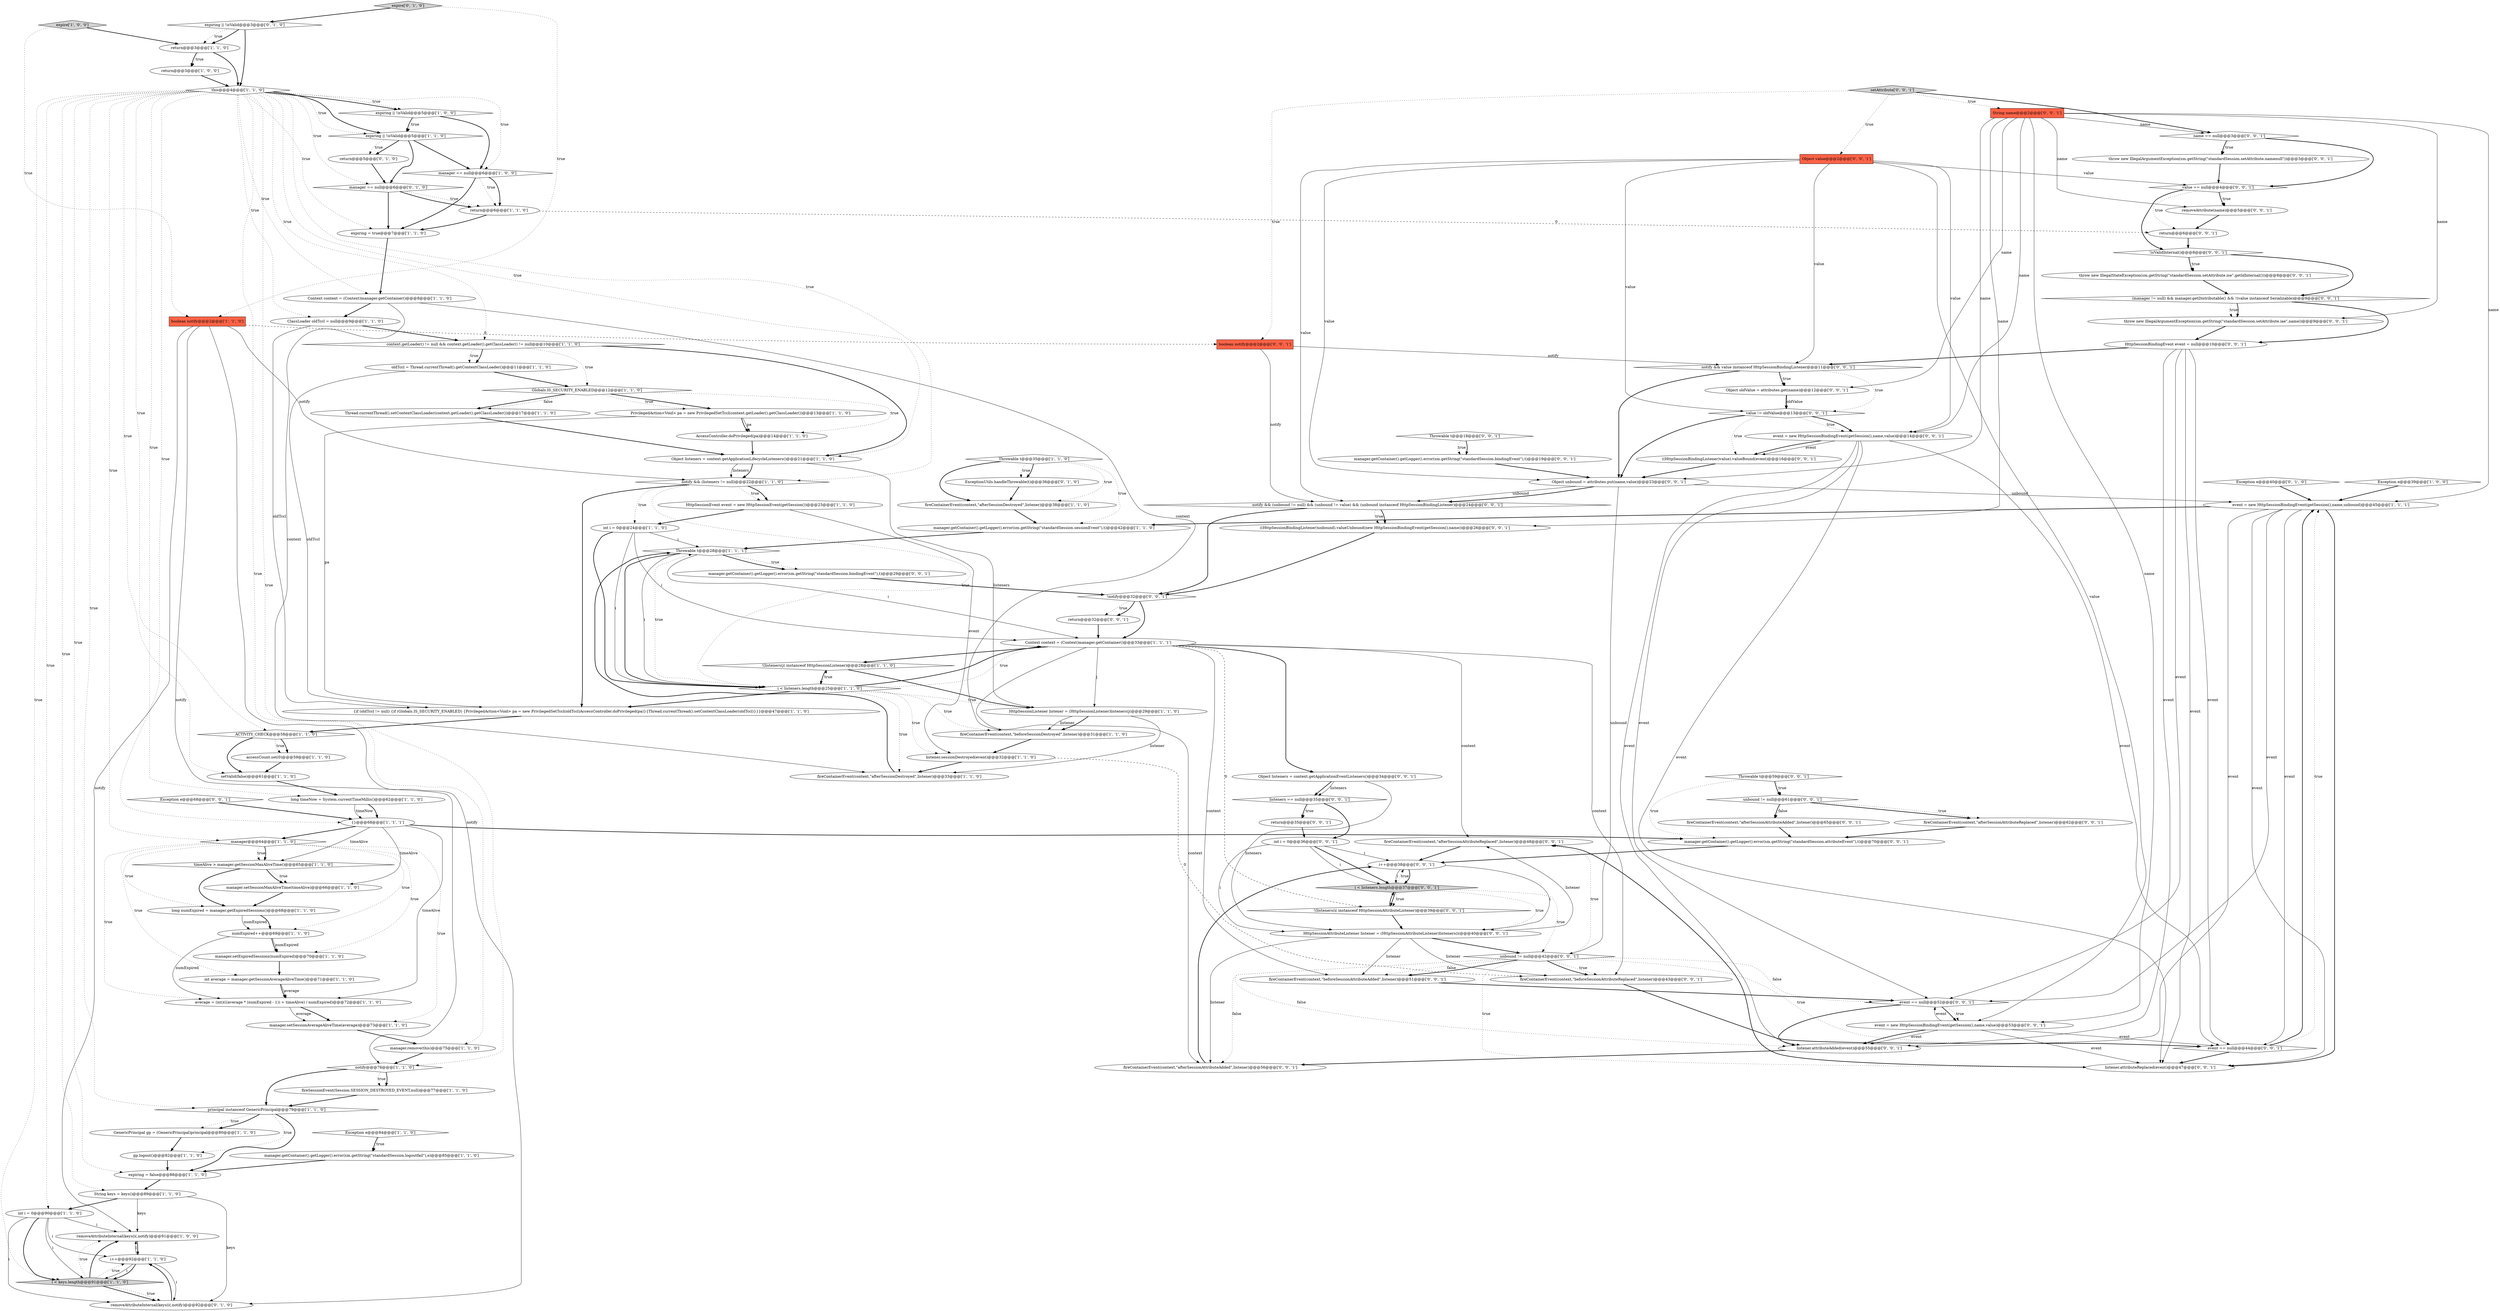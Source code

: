 digraph {
27 [style = filled, label = "int average = manager.getSessionAverageAliveTime()@@@71@@@['1', '1', '0']", fillcolor = white, shape = ellipse image = "AAA0AAABBB1BBB"];
52 [style = filled, label = "listener.sessionDestroyed(event)@@@32@@@['1', '1', '0']", fillcolor = white, shape = ellipse image = "AAA0AAABBB1BBB"];
66 [style = filled, label = "return@@@5@@@['0', '1', '0']", fillcolor = white, shape = ellipse image = "AAA0AAABBB2BBB"];
44 [style = filled, label = "long numExpired = manager.getExpiredSessions()@@@68@@@['1', '1', '0']", fillcolor = white, shape = ellipse image = "AAA0AAABBB1BBB"];
92 [style = filled, label = "Object oldValue = attributes.get(name)@@@12@@@['0', '0', '1']", fillcolor = white, shape = ellipse image = "AAA0AAABBB3BBB"];
22 [style = filled, label = "manager.remove(this)@@@75@@@['1', '1', '0']", fillcolor = white, shape = ellipse image = "AAA0AAABBB1BBB"];
12 [style = filled, label = "return@@@6@@@['1', '1', '0']", fillcolor = white, shape = ellipse image = "AAA0AAABBB1BBB"];
24 [style = filled, label = "context.getLoader() != null && context.getLoader().getClassLoader() != null@@@10@@@['1', '1', '0']", fillcolor = white, shape = diamond image = "AAA0AAABBB1BBB"];
110 [style = filled, label = "fireContainerEvent(context,\"afterSessionAttributeReplaced\",listener)@@@48@@@['0', '0', '1']", fillcolor = white, shape = ellipse image = "AAA0AAABBB3BBB"];
95 [style = filled, label = "HttpSessionAttributeListener listener = (HttpSessionAttributeListener)listeners(i(@@@40@@@['0', '0', '1']", fillcolor = white, shape = ellipse image = "AAA0AAABBB3BBB"];
36 [style = filled, label = "Throwable t@@@28@@@['1', '1', '1']", fillcolor = white, shape = diamond image = "AAA0AAABBB1BBB"];
81 [style = filled, label = "fireContainerEvent(context,\"afterSessionAttributeAdded\",listener)@@@56@@@['0', '0', '1']", fillcolor = white, shape = ellipse image = "AAA0AAABBB3BBB"];
26 [style = filled, label = "!(listeners(j( instanceof HttpSessionListener)@@@28@@@['1', '1', '0']", fillcolor = white, shape = diamond image = "AAA0AAABBB1BBB"];
54 [style = filled, label = "oldTccl = Thread.currentThread().getContextClassLoader()@@@11@@@['1', '1', '0']", fillcolor = white, shape = ellipse image = "AAA0AAABBB1BBB"];
79 [style = filled, label = "((HttpSessionBindingListener)unbound).valueUnbound(new HttpSessionBindingEvent(getSession(),name))@@@26@@@['0', '0', '1']", fillcolor = white, shape = ellipse image = "AAA0AAABBB3BBB"];
112 [style = filled, label = "fireContainerEvent(context,\"afterSessionAttributeAdded\",listener)@@@65@@@['0', '0', '1']", fillcolor = white, shape = ellipse image = "AAA0AAABBB3BBB"];
49 [style = filled, label = "i < keys.length@@@91@@@['1', '1', '0']", fillcolor = lightgray, shape = diamond image = "AAA0AAABBB1BBB"];
10 [style = filled, label = "manager.setSessionAverageAliveTime(average)@@@73@@@['1', '1', '0']", fillcolor = white, shape = ellipse image = "AAA0AAABBB1BBB"];
2 [style = filled, label = "removeAttributeInternal(keys(i(,notify)@@@91@@@['1', '0', '0']", fillcolor = white, shape = ellipse image = "AAA0AAABBB1BBB"];
40 [style = filled, label = "expiring = false@@@88@@@['1', '1', '0']", fillcolor = white, shape = ellipse image = "AAA0AAABBB1BBB"];
41 [style = filled, label = "fireContainerEvent(context,\"beforeSessionDestroyed\",listener)@@@31@@@['1', '1', '0']", fillcolor = white, shape = ellipse image = "AAA0AAABBB1BBB"];
50 [style = filled, label = "average = (int)(((average * (numExpired - 1)) + timeAlive) / numExpired)@@@72@@@['1', '1', '0']", fillcolor = white, shape = ellipse image = "AAA0AAABBB1BBB"];
59 [style = filled, label = "return@@@3@@@['1', '1', '0']", fillcolor = white, shape = ellipse image = "AAA0AAABBB1BBB"];
114 [style = filled, label = "Throwable t@@@18@@@['0', '0', '1']", fillcolor = white, shape = diamond image = "AAA0AAABBB3BBB"];
98 [style = filled, label = "return@@@35@@@['0', '0', '1']", fillcolor = white, shape = ellipse image = "AAA0AAABBB3BBB"];
90 [style = filled, label = "manager.getContainer().getLogger().error(sm.getString(\"standardSession.bindingEvent\"),t)@@@29@@@['0', '0', '1']", fillcolor = white, shape = ellipse image = "AAA0AAABBB3BBB"];
35 [style = filled, label = "manager.setExpiredSessions(numExpired)@@@70@@@['1', '1', '0']", fillcolor = white, shape = ellipse image = "AAA0AAABBB1BBB"];
103 [style = filled, label = "!isValidInternal()@@@8@@@['0', '0', '1']", fillcolor = white, shape = diamond image = "AAA0AAABBB3BBB"];
85 [style = filled, label = "throw new IllegalStateException(sm.getString(\"standardSession.setAttribute.ise\",getIdInternal()))@@@8@@@['0', '0', '1']", fillcolor = white, shape = ellipse image = "AAA0AAABBB3BBB"];
23 [style = filled, label = "notify@@@76@@@['1', '1', '0']", fillcolor = white, shape = diamond image = "AAA0AAABBB1BBB"];
13 [style = filled, label = "manager.getContainer().getLogger().error(sm.getString(\"standardSession.sessionEvent\"),t)@@@42@@@['1', '1', '0']", fillcolor = white, shape = ellipse image = "AAA0AAABBB1BBB"];
4 [style = filled, label = "i < listeners.length@@@25@@@['1', '1', '0']", fillcolor = white, shape = diamond image = "AAA0AAABBB1BBB"];
5 [style = filled, label = "{}@@@68@@@['1', '1', '1']", fillcolor = white, shape = ellipse image = "AAA0AAABBB1BBB"];
86 [style = filled, label = "(manager != null) && manager.getDistributable() && !(value instanceof Serializable)@@@9@@@['0', '0', '1']", fillcolor = white, shape = diamond image = "AAA0AAABBB3BBB"];
16 [style = filled, label = "ClassLoader oldTccl = null@@@9@@@['1', '1', '0']", fillcolor = white, shape = ellipse image = "AAA0AAABBB1BBB"];
72 [style = filled, label = "event == null@@@52@@@['0', '0', '1']", fillcolor = white, shape = diamond image = "AAA0AAABBB3BBB"];
20 [style = filled, label = "Object listeners = context.getApplicationLifecycleListeners()@@@21@@@['1', '1', '0']", fillcolor = white, shape = ellipse image = "AAA0AAABBB1BBB"];
7 [style = filled, label = "int i = 0@@@24@@@['1', '1', '0']", fillcolor = white, shape = ellipse image = "AAA0AAABBB1BBB"];
93 [style = filled, label = "return@@@32@@@['0', '0', '1']", fillcolor = white, shape = ellipse image = "AAA0AAABBB3BBB"];
28 [style = filled, label = "Exception e@@@84@@@['1', '1', '0']", fillcolor = white, shape = diamond image = "AAA0AAABBB1BBB"];
89 [style = filled, label = "Throwable t@@@59@@@['0', '0', '1']", fillcolor = white, shape = diamond image = "AAA0AAABBB3BBB"];
121 [style = filled, label = "manager.getContainer().getLogger().error(sm.getString(\"standardSession.bindingEvent\"),t)@@@19@@@['0', '0', '1']", fillcolor = white, shape = ellipse image = "AAA0AAABBB3BBB"];
69 [style = filled, label = "ExceptionUtils.handleThrowable(t)@@@36@@@['0', '1', '0']", fillcolor = white, shape = ellipse image = "AAA1AAABBB2BBB"];
14 [style = filled, label = "manager.getContainer().getLogger().error(sm.getString(\"standardSession.logoutfail\"),e)@@@85@@@['1', '1', '0']", fillcolor = white, shape = ellipse image = "AAA0AAABBB1BBB"];
119 [style = filled, label = "fireContainerEvent(context,\"beforeSessionAttributeAdded\",listener)@@@51@@@['0', '0', '1']", fillcolor = white, shape = ellipse image = "AAA0AAABBB3BBB"];
120 [style = filled, label = "removeAttribute(name)@@@5@@@['0', '0', '1']", fillcolor = white, shape = ellipse image = "AAA0AAABBB3BBB"];
70 [style = filled, label = "expire['0', '1', '0']", fillcolor = lightgray, shape = diamond image = "AAA0AAABBB2BBB"];
84 [style = filled, label = "throw new IllegalArgumentException(sm.getString(\"standardSession.setAttribute.namenull\"))@@@3@@@['0', '0', '1']", fillcolor = white, shape = ellipse image = "AAA0AAABBB3BBB"];
47 [style = filled, label = "expiring || !isValid@@@5@@@['1', '1', '0']", fillcolor = white, shape = diamond image = "AAA0AAABBB1BBB"];
107 [style = filled, label = "i < listeners.length@@@37@@@['0', '0', '1']", fillcolor = lightgray, shape = diamond image = "AAA0AAABBB3BBB"];
77 [style = filled, label = "listener.attributeReplaced(event)@@@47@@@['0', '0', '1']", fillcolor = white, shape = ellipse image = "AAA0AAABBB3BBB"];
65 [style = filled, label = "Exception e@@@40@@@['0', '1', '0']", fillcolor = white, shape = diamond image = "AAA0AAABBB2BBB"];
99 [style = filled, label = "Exception e@@@68@@@['0', '0', '1']", fillcolor = white, shape = diamond image = "AAA0AAABBB3BBB"];
73 [style = filled, label = "HttpSessionBindingEvent event = null@@@10@@@['0', '0', '1']", fillcolor = white, shape = ellipse image = "AAA0AAABBB3BBB"];
34 [style = filled, label = "boolean notify@@@2@@@['1', '1', '0']", fillcolor = tomato, shape = box image = "AAA0AAABBB1BBB"];
21 [style = filled, label = "HttpSessionListener listener = (HttpSessionListener)listeners(j(@@@29@@@['1', '1', '0']", fillcolor = white, shape = ellipse image = "AAA0AAABBB1BBB"];
118 [style = filled, label = "fireContainerEvent(context,\"afterSessionAttributeReplaced\",listener)@@@62@@@['0', '0', '1']", fillcolor = white, shape = ellipse image = "AAA0AAABBB3BBB"];
74 [style = filled, label = "event = new HttpSessionBindingEvent(getSession(),name,value)@@@53@@@['0', '0', '1']", fillcolor = white, shape = ellipse image = "AAA0AAABBB3BBB"];
8 [style = filled, label = "{if (oldTccl != null) {if (Globals.IS_SECURITY_ENABLED) {PrivilegedAction<Void> pa = new PrivilegedSetTccl(oldTccl)AccessController.doPrivileged(pa)}{Thread.currentThread().setContextClassLoader(oldTccl)}}}@@@47@@@['1', '1', '0']", fillcolor = white, shape = ellipse image = "AAA0AAABBB1BBB"];
109 [style = filled, label = "name == null@@@3@@@['0', '0', '1']", fillcolor = white, shape = diamond image = "AAA0AAABBB3BBB"];
62 [style = filled, label = "fireSessionEvent(Session.SESSION_DESTROYED_EVENT,null)@@@77@@@['1', '1', '0']", fillcolor = white, shape = ellipse image = "AAA0AAABBB1BBB"];
25 [style = filled, label = "expiring || !isValid@@@5@@@['1', '0', '0']", fillcolor = white, shape = diamond image = "AAA0AAABBB1BBB"];
3 [style = filled, label = "principal instanceof GenericPrincipal@@@79@@@['1', '1', '0']", fillcolor = white, shape = diamond image = "AAA0AAABBB1BBB"];
57 [style = filled, label = "Globals.IS_SECURITY_ENABLED@@@12@@@['1', '1', '0']", fillcolor = white, shape = diamond image = "AAA0AAABBB1BBB"];
1 [style = filled, label = "String keys = keys()@@@89@@@['1', '1', '0']", fillcolor = white, shape = ellipse image = "AAA0AAABBB1BBB"];
80 [style = filled, label = "listener.attributeAdded(event)@@@55@@@['0', '0', '1']", fillcolor = white, shape = ellipse image = "AAA0AAABBB3BBB"];
48 [style = filled, label = "event = new HttpSessionBindingEvent(getSession(),name,unbound)@@@45@@@['1', '1', '1']", fillcolor = white, shape = ellipse image = "AAA0AAABBB1BBB"];
102 [style = filled, label = "boolean notify@@@2@@@['0', '0', '1']", fillcolor = tomato, shape = box image = "AAA0AAABBB3BBB"];
53 [style = filled, label = "notify && (listeners != null)@@@22@@@['1', '1', '0']", fillcolor = white, shape = diamond image = "AAA0AAABBB1BBB"];
39 [style = filled, label = "ACTIVITY_CHECK@@@58@@@['1', '1', '0']", fillcolor = white, shape = diamond image = "AAA0AAABBB1BBB"];
91 [style = filled, label = "String name@@@2@@@['0', '0', '1']", fillcolor = tomato, shape = box image = "AAA0AAABBB3BBB"];
60 [style = filled, label = "expiring = true@@@7@@@['1', '1', '0']", fillcolor = white, shape = ellipse image = "AAA0AAABBB1BBB"];
64 [style = filled, label = "expiring || !isValid@@@3@@@['0', '1', '0']", fillcolor = white, shape = diamond image = "AAA0AAABBB2BBB"];
94 [style = filled, label = "((HttpSessionBindingListener)value).valueBound(event)@@@16@@@['0', '0', '1']", fillcolor = white, shape = ellipse image = "AAA0AAABBB3BBB"];
115 [style = filled, label = "i++@@@38@@@['0', '0', '1']", fillcolor = white, shape = ellipse image = "AAA0AAABBB3BBB"];
33 [style = filled, label = "AccessController.doPrivileged(pa)@@@14@@@['1', '1', '0']", fillcolor = white, shape = ellipse image = "AAA0AAABBB1BBB"];
11 [style = filled, label = "i++@@@92@@@['1', '1', '0']", fillcolor = white, shape = ellipse image = "AAA0AAABBB1BBB"];
46 [style = filled, label = "accessCount.set(0)@@@59@@@['1', '1', '0']", fillcolor = white, shape = ellipse image = "AAA0AAABBB1BBB"];
58 [style = filled, label = "timeAlive > manager.getSessionMaxAliveTime()@@@65@@@['1', '1', '0']", fillcolor = white, shape = diamond image = "AAA0AAABBB1BBB"];
43 [style = filled, label = "setValid(false)@@@61@@@['1', '1', '0']", fillcolor = white, shape = ellipse image = "AAA0AAABBB1BBB"];
111 [style = filled, label = "setAttribute['0', '0', '1']", fillcolor = lightgray, shape = diamond image = "AAA0AAABBB3BBB"];
104 [style = filled, label = "Object unbound = attributes.put(name,value)@@@23@@@['0', '0', '1']", fillcolor = white, shape = ellipse image = "AAA0AAABBB3BBB"];
116 [style = filled, label = "value != oldValue@@@13@@@['0', '0', '1']", fillcolor = white, shape = diamond image = "AAA0AAABBB3BBB"];
108 [style = filled, label = "manager.getContainer().getLogger().error(sm.getString(\"standardSession.attributeEvent\"),t)@@@70@@@['0', '0', '1']", fillcolor = white, shape = ellipse image = "AAA0AAABBB3BBB"];
101 [style = filled, label = "fireContainerEvent(context,\"beforeSessionAttributeReplaced\",listener)@@@43@@@['0', '0', '1']", fillcolor = white, shape = ellipse image = "AAA0AAABBB3BBB"];
31 [style = filled, label = "return@@@3@@@['1', '0', '0']", fillcolor = white, shape = ellipse image = "AAA0AAABBB1BBB"];
17 [style = filled, label = "Exception e@@@39@@@['1', '0', '0']", fillcolor = white, shape = diamond image = "AAA0AAABBB1BBB"];
37 [style = filled, label = "fireContainerEvent(context,\"afterSessionDestroyed\",listener)@@@38@@@['1', '1', '0']", fillcolor = white, shape = ellipse image = "AAA0AAABBB1BBB"];
56 [style = filled, label = "long timeNow = System.currentTimeMillis()@@@62@@@['1', '1', '0']", fillcolor = white, shape = ellipse image = "AAA0AAABBB1BBB"];
15 [style = filled, label = "expire['1', '0', '0']", fillcolor = lightgray, shape = diamond image = "AAA0AAABBB1BBB"];
29 [style = filled, label = "GenericPrincipal gp = (GenericPrincipal)principal@@@80@@@['1', '1', '0']", fillcolor = white, shape = ellipse image = "AAA0AAABBB1BBB"];
76 [style = filled, label = "Object listeners = context.getApplicationEventListeners()@@@34@@@['0', '0', '1']", fillcolor = white, shape = ellipse image = "AAA0AAABBB3BBB"];
78 [style = filled, label = "notify && value instanceof HttpSessionBindingListener@@@11@@@['0', '0', '1']", fillcolor = white, shape = diamond image = "AAA0AAABBB3BBB"];
87 [style = filled, label = "int i = 0@@@36@@@['0', '0', '1']", fillcolor = white, shape = ellipse image = "AAA0AAABBB3BBB"];
32 [style = filled, label = "this@@@4@@@['1', '1', '0']", fillcolor = white, shape = diamond image = "AAA0AAABBB1BBB"];
97 [style = filled, label = "unbound != null@@@42@@@['0', '0', '1']", fillcolor = white, shape = diamond image = "AAA0AAABBB3BBB"];
63 [style = filled, label = "Throwable t@@@35@@@['1', '1', '0']", fillcolor = white, shape = diamond image = "AAA0AAABBB1BBB"];
96 [style = filled, label = "Object value@@@2@@@['0', '0', '1']", fillcolor = tomato, shape = box image = "AAA0AAABBB3BBB"];
6 [style = filled, label = "manager == null@@@6@@@['1', '0', '0']", fillcolor = white, shape = diamond image = "AAA0AAABBB1BBB"];
38 [style = filled, label = "int i = 0@@@90@@@['1', '1', '0']", fillcolor = white, shape = ellipse image = "AAA0AAABBB1BBB"];
61 [style = filled, label = "PrivilegedAction<Void> pa = new PrivilegedSetTccl(context.getLoader().getClassLoader())@@@13@@@['1', '1', '0']", fillcolor = white, shape = ellipse image = "AAA0AAABBB1BBB"];
106 [style = filled, label = "listeners == null@@@35@@@['0', '0', '1']", fillcolor = white, shape = diamond image = "AAA0AAABBB3BBB"];
117 [style = filled, label = "value == null@@@4@@@['0', '0', '1']", fillcolor = white, shape = diamond image = "AAA0AAABBB3BBB"];
18 [style = filled, label = "gp.logout()@@@82@@@['1', '1', '0']", fillcolor = white, shape = ellipse image = "AAA0AAABBB1BBB"];
9 [style = filled, label = "HttpSessionEvent event = new HttpSessionEvent(getSession())@@@23@@@['1', '1', '0']", fillcolor = white, shape = ellipse image = "AAA0AAABBB1BBB"];
105 [style = filled, label = "throw new IllegalArgumentException(sm.getString(\"standardSession.setAttribute.iae\",name))@@@9@@@['0', '0', '1']", fillcolor = white, shape = ellipse image = "AAA0AAABBB3BBB"];
75 [style = filled, label = "unbound != null@@@61@@@['0', '0', '1']", fillcolor = white, shape = diamond image = "AAA0AAABBB3BBB"];
55 [style = filled, label = "Thread.currentThread().setContextClassLoader(context.getLoader().getClassLoader())@@@17@@@['1', '1', '0']", fillcolor = white, shape = ellipse image = "AAA0AAABBB1BBB"];
82 [style = filled, label = "event = new HttpSessionBindingEvent(getSession(),name,value)@@@14@@@['0', '0', '1']", fillcolor = white, shape = ellipse image = "AAA0AAABBB3BBB"];
0 [style = filled, label = "manager.setSessionMaxAliveTime(timeAlive)@@@66@@@['1', '1', '0']", fillcolor = white, shape = ellipse image = "AAA0AAABBB1BBB"];
83 [style = filled, label = "!(listeners(i( instanceof HttpSessionAttributeListener)@@@39@@@['0', '0', '1']", fillcolor = white, shape = diamond image = "AAA0AAABBB3BBB"];
19 [style = filled, label = "numExpired++@@@69@@@['1', '1', '0']", fillcolor = white, shape = ellipse image = "AAA0AAABBB1BBB"];
51 [style = filled, label = "Context context = (Context)manager.getContainer()@@@33@@@['1', '1', '1']", fillcolor = white, shape = ellipse image = "AAA0AAABBB1BBB"];
68 [style = filled, label = "manager == null@@@6@@@['0', '1', '0']", fillcolor = white, shape = diamond image = "AAA0AAABBB2BBB"];
30 [style = filled, label = "Context context = (Context)manager.getContainer()@@@8@@@['1', '1', '0']", fillcolor = white, shape = ellipse image = "AAA0AAABBB1BBB"];
88 [style = filled, label = "return@@@6@@@['0', '0', '1']", fillcolor = white, shape = ellipse image = "AAA0AAABBB3BBB"];
71 [style = filled, label = "notify && (unbound != null) && (unbound != value) && (unbound instanceof HttpSessionBindingListener)@@@24@@@['0', '0', '1']", fillcolor = white, shape = diamond image = "AAA0AAABBB3BBB"];
113 [style = filled, label = "!notify@@@32@@@['0', '0', '1']", fillcolor = white, shape = diamond image = "AAA0AAABBB3BBB"];
45 [style = filled, label = "manager@@@64@@@['1', '1', '0']", fillcolor = white, shape = diamond image = "AAA0AAABBB1BBB"];
67 [style = filled, label = "removeAttributeInternal(keys(i(,notify)@@@92@@@['0', '1', '0']", fillcolor = white, shape = ellipse image = "AAA0AAABBB2BBB"];
42 [style = filled, label = "fireContainerEvent(context,\"afterSessionDestroyed\",listener)@@@33@@@['1', '1', '0']", fillcolor = white, shape = ellipse image = "AAA0AAABBB1BBB"];
100 [style = filled, label = "event == null@@@44@@@['0', '0', '1']", fillcolor = white, shape = diamond image = "AAA0AAABBB3BBB"];
23->62 [style = bold, label=""];
49->2 [style = dotted, label="true"];
78->116 [style = dotted, label="true"];
68->60 [style = bold, label=""];
32->30 [style = dotted, label="true"];
90->113 [style = bold, label=""];
91->74 [style = solid, label="name"];
76->106 [style = bold, label=""];
32->45 [style = dotted, label="true"];
12->88 [style = dashed, label="0"];
11->2 [style = solid, label="i"];
111->102 [style = dotted, label="true"];
32->22 [style = dotted, label="true"];
61->33 [style = solid, label="pa"];
89->108 [style = dotted, label="true"];
108->115 [style = bold, label=""];
74->80 [style = solid, label="event"];
59->31 [style = dotted, label="true"];
111->109 [style = bold, label=""];
104->71 [style = solid, label="unbound"];
40->1 [style = bold, label=""];
61->8 [style = solid, label="pa"];
95->97 [style = bold, label=""];
43->56 [style = bold, label=""];
96->78 [style = solid, label="value"];
27->50 [style = solid, label="average"];
101->100 [style = bold, label=""];
96->71 [style = solid, label="value"];
32->47 [style = dotted, label="true"];
33->20 [style = bold, label=""];
80->81 [style = bold, label=""];
91->120 [style = solid, label="name"];
69->37 [style = bold, label=""];
75->112 [style = bold, label=""];
97->72 [style = dotted, label="false"];
34->23 [style = solid, label="notify"];
3->18 [style = dotted, label="true"];
74->100 [style = solid, label="event"];
55->20 [style = bold, label=""];
56->5 [style = bold, label=""];
6->12 [style = dotted, label="true"];
116->82 [style = dotted, label="true"];
21->41 [style = solid, label="listener"];
17->48 [style = bold, label=""];
19->35 [style = bold, label=""];
46->43 [style = bold, label=""];
77->110 [style = bold, label=""];
38->49 [style = bold, label=""];
82->80 [style = solid, label="event"];
103->85 [style = bold, label=""];
72->74 [style = bold, label=""];
39->43 [style = bold, label=""];
116->82 [style = bold, label=""];
32->3 [style = dotted, label="true"];
91->104 [style = solid, label="name"];
50->10 [style = bold, label=""];
81->115 [style = bold, label=""];
116->104 [style = bold, label=""];
52->101 [style = dashed, label="0"];
32->25 [style = bold, label=""];
1->67 [style = solid, label="keys"];
91->79 [style = solid, label="name"];
49->67 [style = bold, label=""];
50->10 [style = solid, label="average"];
91->109 [style = solid, label="name"];
102->78 [style = solid, label="notify"];
25->47 [style = dotted, label="true"];
29->18 [style = bold, label=""];
25->6 [style = bold, label=""];
97->101 [style = dotted, label="true"];
21->41 [style = bold, label=""];
51->26 [style = bold, label=""];
53->8 [style = bold, label=""];
79->113 [style = bold, label=""];
64->59 [style = bold, label=""];
19->35 [style = solid, label="numExpired"];
45->58 [style = dotted, label="true"];
53->9 [style = dotted, label="true"];
4->42 [style = dotted, label="true"];
24->57 [style = dotted, label="true"];
34->2 [style = solid, label="notify"];
82->94 [style = solid, label="event"];
48->77 [style = solid, label="event"];
7->4 [style = bold, label=""];
58->0 [style = dotted, label="true"];
25->47 [style = bold, label=""];
121->104 [style = bold, label=""];
34->102 [style = dashed, label="0"];
22->23 [style = bold, label=""];
114->121 [style = bold, label=""];
95->110 [style = solid, label="listener"];
62->3 [style = bold, label=""];
59->32 [style = bold, label=""];
51->21 [style = solid, label="j"];
36->90 [style = dotted, label="true"];
49->67 [style = dotted, label="true"];
71->79 [style = dotted, label="true"];
4->21 [style = dotted, label="true"];
6->60 [style = bold, label=""];
97->110 [style = dotted, label="true"];
100->48 [style = bold, label=""];
73->80 [style = solid, label="event"];
45->27 [style = dotted, label="true"];
31->32 [style = bold, label=""];
36->51 [style = solid, label="i"];
61->33 [style = bold, label=""];
11->49 [style = bold, label=""];
73->100 [style = solid, label="event"];
113->93 [style = dotted, label="true"];
82->100 [style = solid, label="event"];
117->120 [style = dotted, label="true"];
100->77 [style = bold, label=""];
57->55 [style = bold, label=""];
63->69 [style = dotted, label="true"];
104->71 [style = bold, label=""];
86->105 [style = dotted, label="true"];
49->2 [style = bold, label=""];
48->13 [style = bold, label=""];
51->76 [style = bold, label=""];
57->61 [style = bold, label=""];
51->81 [style = solid, label="context"];
32->68 [style = dotted, label="true"];
97->119 [style = dotted, label="false"];
36->4 [style = bold, label=""];
83->95 [style = bold, label=""];
107->115 [style = dotted, label="true"];
67->11 [style = bold, label=""];
19->50 [style = solid, label="numExpired"];
53->4 [style = dotted, label="true"];
82->94 [style = bold, label=""];
96->116 [style = solid, label="value"];
78->92 [style = dotted, label="true"];
26->4 [style = bold, label=""];
93->51 [style = bold, label=""];
89->75 [style = bold, label=""];
119->72 [style = bold, label=""];
32->40 [style = dotted, label="true"];
107->97 [style = dotted, label="true"];
104->97 [style = solid, label="unbound"];
68->12 [style = bold, label=""];
72->80 [style = bold, label=""];
84->117 [style = bold, label=""];
116->94 [style = dotted, label="true"];
20->53 [style = solid, label="listeners"];
109->84 [style = dotted, label="true"];
39->46 [style = dotted, label="true"];
96->104 [style = solid, label="value"];
4->41 [style = dotted, label="true"];
97->77 [style = dotted, label="true"];
51->110 [style = solid, label="context"];
76->106 [style = solid, label="listeners"];
58->44 [style = bold, label=""];
4->52 [style = dotted, label="true"];
51->119 [style = solid, label="context"];
4->36 [style = dotted, label="true"];
54->8 [style = solid, label="oldTccl"];
20->21 [style = solid, label="listeners"];
97->80 [style = dotted, label="false"];
35->27 [style = bold, label=""];
32->53 [style = dotted, label="true"];
9->52 [style = solid, label="event"];
91->92 [style = solid, label="name"];
5->50 [style = solid, label="timeAlive"];
42->36 [style = bold, label=""];
75->118 [style = bold, label=""];
71->79 [style = bold, label=""];
74->80 [style = bold, label=""];
12->60 [style = bold, label=""];
53->7 [style = dotted, label="true"];
7->36 [style = solid, label="i"];
13->36 [style = bold, label=""];
32->60 [style = dotted, label="true"];
5->0 [style = solid, label="timeAlive"];
111->96 [style = dotted, label="true"];
23->3 [style = bold, label=""];
45->19 [style = dotted, label="true"];
16->24 [style = bold, label=""];
115->107 [style = bold, label=""];
38->2 [style = solid, label="i"];
5->108 [style = bold, label=""];
2->11 [style = bold, label=""];
102->71 [style = solid, label="notify"];
73->77 [style = solid, label="event"];
44->19 [style = solid, label="numExpired"];
7->51 [style = solid, label="i"];
51->101 [style = solid, label="context"];
110->115 [style = bold, label=""];
59->31 [style = bold, label=""];
64->32 [style = bold, label=""];
45->44 [style = dotted, label="true"];
32->56 [style = dotted, label="true"];
88->103 [style = bold, label=""];
98->87 [style = bold, label=""];
107->83 [style = bold, label=""];
32->1 [style = dotted, label="true"];
92->116 [style = bold, label=""];
47->66 [style = bold, label=""];
82->77 [style = solid, label="event"];
86->105 [style = bold, label=""];
48->72 [style = solid, label="event"];
95->101 [style = solid, label="listener"];
32->43 [style = dotted, label="true"];
4->51 [style = dotted, label="true"];
115->95 [style = solid, label="i"];
83->107 [style = bold, label=""];
45->50 [style = dotted, label="true"];
3->40 [style = bold, label=""];
71->113 [style = bold, label=""];
112->108 [style = bold, label=""];
107->95 [style = dotted, label="true"];
70->64 [style = bold, label=""];
24->54 [style = bold, label=""];
34->67 [style = solid, label="notify"];
30->16 [style = bold, label=""];
37->13 [style = bold, label=""];
54->57 [style = bold, label=""];
32->24 [style = dotted, label="true"];
111->91 [style = dotted, label="true"];
44->19 [style = bold, label=""];
68->12 [style = dotted, label="true"];
23->62 [style = dotted, label="true"];
32->39 [style = dotted, label="true"];
82->72 [style = solid, label="event"];
91->48 [style = solid, label="name"];
15->59 [style = bold, label=""];
78->92 [style = bold, label=""];
105->73 [style = bold, label=""];
28->14 [style = bold, label=""];
32->5 [style = dotted, label="true"];
106->87 [style = bold, label=""];
60->30 [style = bold, label=""];
15->34 [style = dotted, label="true"];
32->25 [style = dotted, label="true"];
87->107 [style = bold, label=""];
109->117 [style = bold, label=""];
96->74 [style = solid, label="value"];
72->74 [style = dotted, label="true"];
107->83 [style = dotted, label="true"];
0->44 [style = bold, label=""];
34->53 [style = solid, label="notify"];
10->22 [style = bold, label=""];
5->45 [style = bold, label=""];
28->14 [style = dotted, label="true"];
57->61 [style = dotted, label="true"];
52->42 [style = bold, label=""];
20->53 [style = bold, label=""];
117->88 [style = dotted, label="true"];
87->95 [style = solid, label="i"];
97->101 [style = bold, label=""];
95->119 [style = solid, label="listener"];
97->100 [style = dotted, label="true"];
32->49 [style = dotted, label="true"];
1->2 [style = solid, label="keys"];
57->33 [style = dotted, label="true"];
36->4 [style = solid, label="i"];
57->55 [style = dotted, label="false"];
74->72 [style = solid, label="event"];
1->38 [style = bold, label=""];
39->46 [style = bold, label=""];
32->47 [style = bold, label=""];
97->81 [style = dotted, label="false"];
51->83 [style = dashed, label="0"];
104->48 [style = solid, label="unbound"];
49->11 [style = dotted, label="true"];
85->86 [style = bold, label=""];
5->58 [style = solid, label="timeAlive"];
30->41 [style = solid, label="context"];
3->29 [style = dotted, label="true"];
114->121 [style = dotted, label="true"];
11->67 [style = solid, label="i"];
75->118 [style = dotted, label="true"];
8->39 [style = bold, label=""];
32->23 [style = dotted, label="true"];
92->116 [style = solid, label="oldValue"];
4->26 [style = dotted, label="true"];
95->81 [style = solid, label="listener"];
4->8 [style = bold, label=""];
48->80 [style = solid, label="event"];
48->77 [style = bold, label=""];
32->20 [style = dotted, label="true"];
30->42 [style = solid, label="context"];
70->34 [style = dotted, label="true"];
87->115 [style = solid, label="i"];
6->12 [style = bold, label=""];
47->68 [style = bold, label=""];
117->120 [style = bold, label=""];
73->78 [style = bold, label=""];
65->48 [style = bold, label=""];
97->119 [style = bold, label=""];
94->104 [style = bold, label=""];
26->21 [style = bold, label=""];
91->82 [style = solid, label="name"];
45->58 [style = bold, label=""];
53->9 [style = bold, label=""];
103->85 [style = dotted, label="true"];
47->66 [style = dotted, label="true"];
73->72 [style = solid, label="event"];
41->52 [style = bold, label=""];
106->98 [style = bold, label=""];
106->98 [style = dotted, label="true"];
38->49 [style = solid, label="i"];
58->0 [style = bold, label=""];
78->104 [style = bold, label=""];
91->105 [style = solid, label="name"];
11->49 [style = solid, label="i"];
36->90 [style = bold, label=""];
32->38 [style = dotted, label="true"];
76->95 [style = solid, label="listeners"];
63->37 [style = bold, label=""];
100->48 [style = dotted, label="true"];
3->29 [style = bold, label=""];
96->82 [style = solid, label="value"];
120->88 [style = bold, label=""];
96->117 [style = solid, label="value"];
118->108 [style = bold, label=""];
38->11 [style = solid, label="i"];
7->4 [style = solid, label="i"];
115->107 [style = solid, label="i"];
24->20 [style = bold, label=""];
113->51 [style = bold, label=""];
47->6 [style = bold, label=""];
87->107 [style = solid, label="i"];
56->5 [style = solid, label="timeNow"];
45->10 [style = dotted, label="true"];
38->67 [style = solid, label="i"];
75->112 [style = dotted, label="false"];
74->77 [style = solid, label="event"];
16->8 [style = solid, label="oldTccl"];
18->40 [style = bold, label=""];
109->84 [style = bold, label=""];
64->59 [style = dotted, label="true"];
45->35 [style = dotted, label="true"];
4->51 [style = bold, label=""];
66->68 [style = bold, label=""];
21->42 [style = solid, label="listener"];
48->100 [style = solid, label="event"];
63->37 [style = dotted, label="true"];
24->54 [style = dotted, label="true"];
32->16 [style = dotted, label="true"];
32->6 [style = dotted, label="true"];
86->73 [style = bold, label=""];
63->69 [style = bold, label=""];
63->13 [style = dotted, label="true"];
89->75 [style = dotted, label="true"];
113->93 [style = bold, label=""];
99->5 [style = bold, label=""];
27->50 [style = bold, label=""];
14->40 [style = bold, label=""];
103->86 [style = bold, label=""];
117->103 [style = bold, label=""];
9->7 [style = bold, label=""];
}
